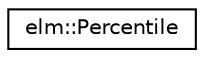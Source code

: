 digraph G
{
  edge [fontname="Helvetica",fontsize="10",labelfontname="Helvetica",labelfontsize="10"];
  node [fontname="Helvetica",fontsize="10",shape=record];
  rankdir="LR";
  Node1 [label="elm::Percentile",height=0.2,width=0.4,color="black", fillcolor="white", style="filled",URL="$classelm_1_1Percentile.html",tooltip="class for calculating percentile in a matrix"];
}
